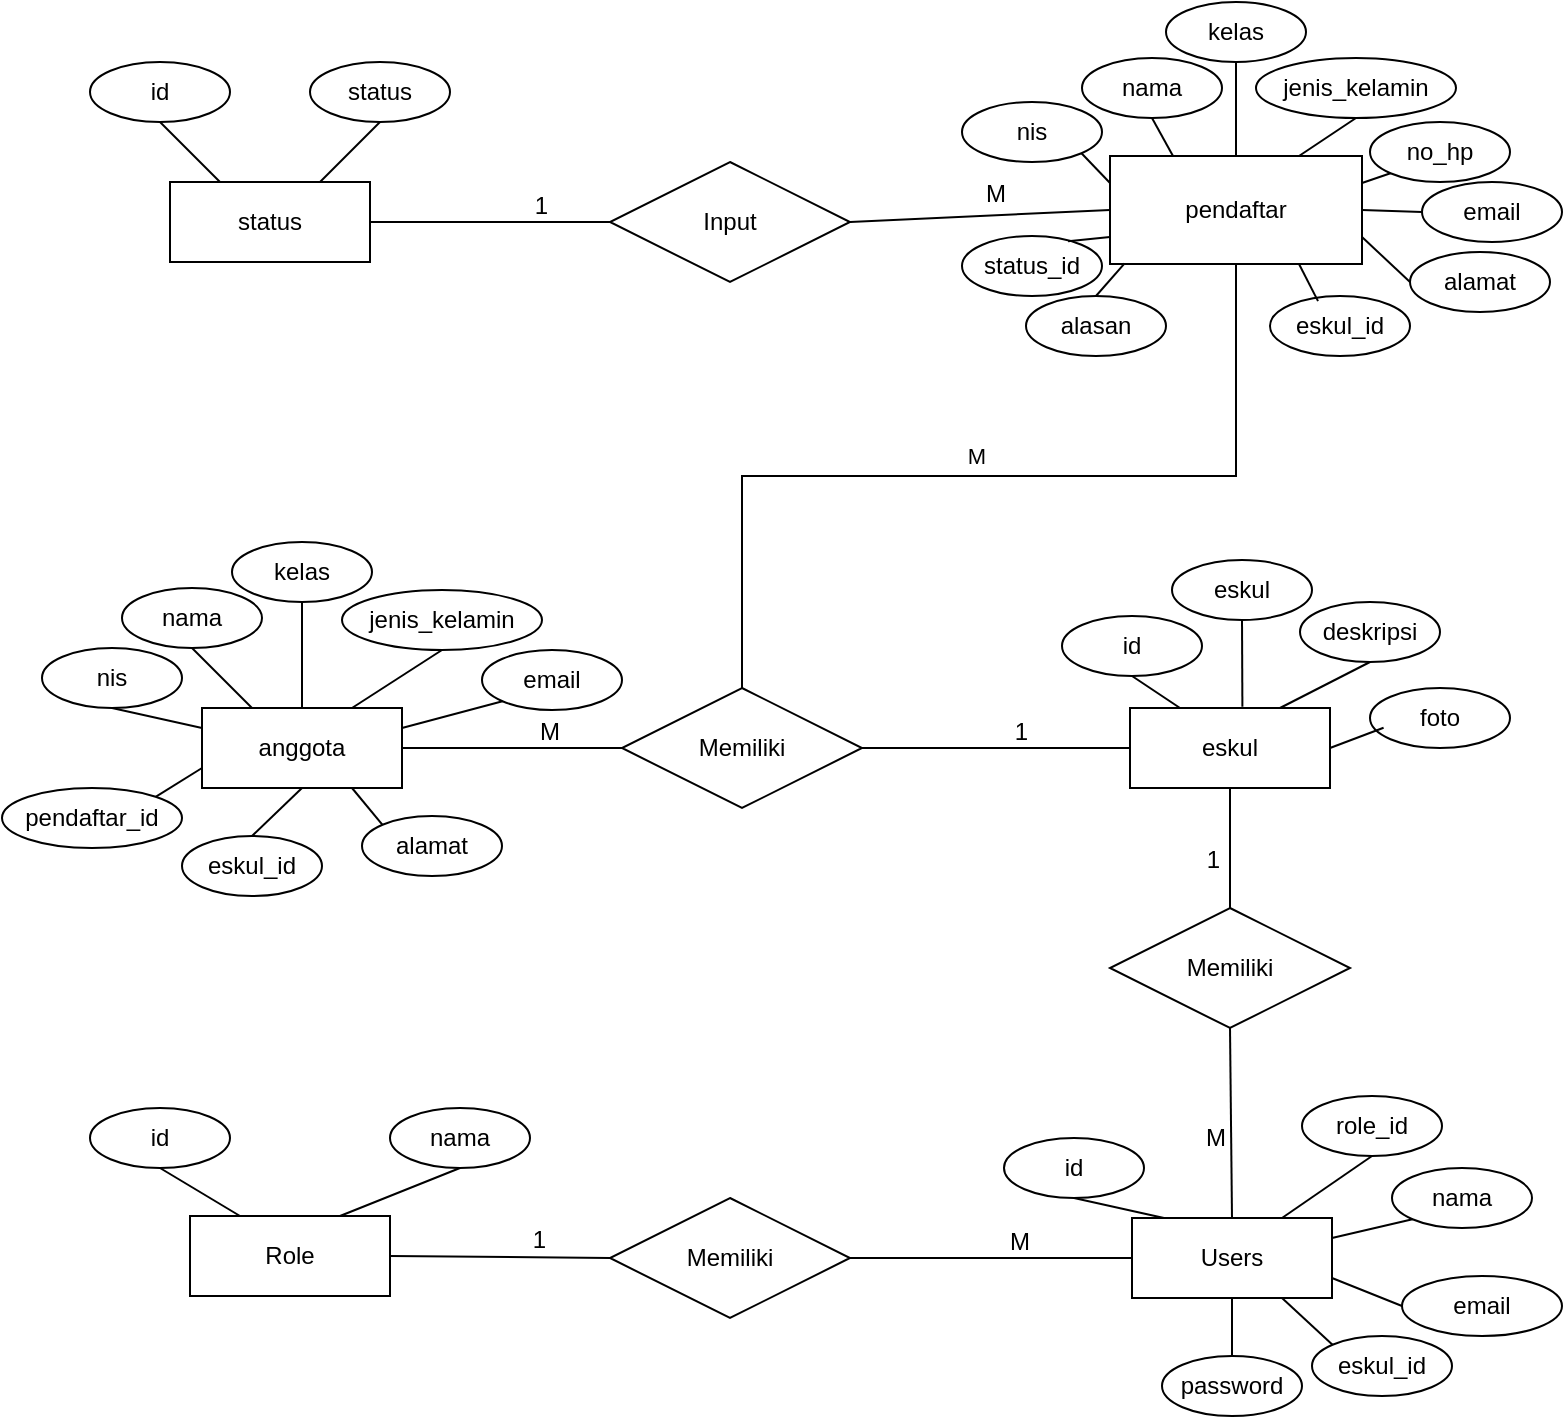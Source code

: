 <mxfile version="26.0.16">
  <diagram name="Halaman-1" id="GOkIjBgsJjaYa8lybb5z">
    <mxGraphModel dx="993" dy="568" grid="1" gridSize="10" guides="1" tooltips="1" connect="1" arrows="1" fold="1" page="1" pageScale="1" pageWidth="827" pageHeight="1169" math="0" shadow="0">
      <root>
        <mxCell id="0" />
        <mxCell id="1" parent="0" />
        <mxCell id="Ip7737abw6meWCq8FaQO-1" value="Role" style="whiteSpace=wrap;html=1;align=center;" parent="1" vertex="1">
          <mxGeometry x="104" y="970" width="100" height="40" as="geometry" />
        </mxCell>
        <mxCell id="Ip7737abw6meWCq8FaQO-2" value="id" style="ellipse;whiteSpace=wrap;html=1;align=center;" parent="1" vertex="1">
          <mxGeometry x="54" y="916" width="70" height="30" as="geometry" />
        </mxCell>
        <mxCell id="Ip7737abw6meWCq8FaQO-3" value="nama" style="ellipse;whiteSpace=wrap;html=1;align=center;" parent="1" vertex="1">
          <mxGeometry x="204" y="916" width="70" height="30" as="geometry" />
        </mxCell>
        <mxCell id="Ip7737abw6meWCq8FaQO-4" value="" style="endArrow=none;html=1;rounded=0;entryX=0.5;entryY=1;entryDx=0;entryDy=0;exitX=0.75;exitY=0;exitDx=0;exitDy=0;" parent="1" source="Ip7737abw6meWCq8FaQO-1" target="Ip7737abw6meWCq8FaQO-3" edge="1">
          <mxGeometry relative="1" as="geometry">
            <mxPoint x="151.5" y="976" as="sourcePoint" />
            <mxPoint x="219" y="946" as="targetPoint" />
          </mxGeometry>
        </mxCell>
        <mxCell id="Ip7737abw6meWCq8FaQO-5" value="" style="endArrow=none;html=1;rounded=0;entryX=0.5;entryY=1;entryDx=0;entryDy=0;exitX=0.25;exitY=0;exitDx=0;exitDy=0;" parent="1" source="Ip7737abw6meWCq8FaQO-1" target="Ip7737abw6meWCq8FaQO-2" edge="1">
          <mxGeometry relative="1" as="geometry">
            <mxPoint x="154" y="976" as="sourcePoint" />
            <mxPoint x="229" y="956" as="targetPoint" />
          </mxGeometry>
        </mxCell>
        <mxCell id="Ip7737abw6meWCq8FaQO-6" value="Users" style="whiteSpace=wrap;html=1;align=center;" parent="1" vertex="1">
          <mxGeometry x="575" y="971" width="100" height="40" as="geometry" />
        </mxCell>
        <mxCell id="Ip7737abw6meWCq8FaQO-7" value="id" style="ellipse;whiteSpace=wrap;html=1;align=center;" parent="1" vertex="1">
          <mxGeometry x="511" y="931" width="70" height="30" as="geometry" />
        </mxCell>
        <mxCell id="Ip7737abw6meWCq8FaQO-8" value="nama" style="ellipse;whiteSpace=wrap;html=1;align=center;" parent="1" vertex="1">
          <mxGeometry x="705" y="946" width="70" height="30" as="geometry" />
        </mxCell>
        <mxCell id="Ip7737abw6meWCq8FaQO-9" value="" style="endArrow=none;html=1;rounded=0;entryX=0;entryY=1;entryDx=0;entryDy=0;exitX=1;exitY=0.25;exitDx=0;exitDy=0;" parent="1" source="Ip7737abw6meWCq8FaQO-6" target="Ip7737abw6meWCq8FaQO-8" edge="1">
          <mxGeometry relative="1" as="geometry">
            <mxPoint x="622.5" y="971" as="sourcePoint" />
            <mxPoint x="725" y="931" as="targetPoint" />
          </mxGeometry>
        </mxCell>
        <mxCell id="Ip7737abw6meWCq8FaQO-10" value="" style="endArrow=none;html=1;rounded=0;entryX=0.5;entryY=1;entryDx=0;entryDy=0;exitX=0.16;exitY=0;exitDx=0;exitDy=0;exitPerimeter=0;" parent="1" source="Ip7737abw6meWCq8FaQO-6" target="Ip7737abw6meWCq8FaQO-7" edge="1">
          <mxGeometry relative="1" as="geometry">
            <mxPoint x="625" y="971" as="sourcePoint" />
            <mxPoint x="520" y="971" as="targetPoint" />
          </mxGeometry>
        </mxCell>
        <mxCell id="Ip7737abw6meWCq8FaQO-12" value="email" style="ellipse;whiteSpace=wrap;html=1;align=center;" parent="1" vertex="1">
          <mxGeometry x="710" y="1000" width="80" height="30" as="geometry" />
        </mxCell>
        <mxCell id="Ip7737abw6meWCq8FaQO-13" value="" style="endArrow=none;html=1;rounded=0;entryX=0;entryY=0.5;entryDx=0;entryDy=0;exitX=1;exitY=0.75;exitDx=0;exitDy=0;" parent="1" source="Ip7737abw6meWCq8FaQO-6" target="Ip7737abw6meWCq8FaQO-12" edge="1">
          <mxGeometry relative="1" as="geometry">
            <mxPoint x="690" y="1001" as="sourcePoint" />
            <mxPoint x="790" y="961" as="targetPoint" />
          </mxGeometry>
        </mxCell>
        <mxCell id="Ip7737abw6meWCq8FaQO-14" value="role_id" style="ellipse;whiteSpace=wrap;html=1;align=center;" parent="1" vertex="1">
          <mxGeometry x="660" y="910" width="70" height="30" as="geometry" />
        </mxCell>
        <mxCell id="Ip7737abw6meWCq8FaQO-15" value="" style="endArrow=none;html=1;rounded=0;entryX=0.5;entryY=1;entryDx=0;entryDy=0;exitX=0.75;exitY=0;exitDx=0;exitDy=0;" parent="1" source="Ip7737abw6meWCq8FaQO-6" target="Ip7737abw6meWCq8FaQO-14" edge="1">
          <mxGeometry relative="1" as="geometry">
            <mxPoint x="611" y="970" as="sourcePoint" />
            <mxPoint x="745" y="951" as="targetPoint" />
          </mxGeometry>
        </mxCell>
        <mxCell id="Ip7737abw6meWCq8FaQO-16" value="eskul_id" style="ellipse;whiteSpace=wrap;html=1;align=center;" parent="1" vertex="1">
          <mxGeometry x="665" y="1030" width="70" height="30" as="geometry" />
        </mxCell>
        <mxCell id="Ip7737abw6meWCq8FaQO-17" value="" style="endArrow=none;html=1;rounded=0;exitX=0.75;exitY=1;exitDx=0;exitDy=0;entryX=0;entryY=0;entryDx=0;entryDy=0;" parent="1" source="Ip7737abw6meWCq8FaQO-6" target="Ip7737abw6meWCq8FaQO-16" edge="1">
          <mxGeometry relative="1" as="geometry">
            <mxPoint x="750" y="1051" as="sourcePoint" />
            <mxPoint x="705" y="991" as="targetPoint" />
          </mxGeometry>
        </mxCell>
        <mxCell id="Ip7737abw6meWCq8FaQO-18" value="Memiliki" style="shape=rhombus;perimeter=rhombusPerimeter;whiteSpace=wrap;html=1;align=center;" parent="1" vertex="1">
          <mxGeometry x="314" y="961" width="120" height="60" as="geometry" />
        </mxCell>
        <mxCell id="Ip7737abw6meWCq8FaQO-20" value="" style="endArrow=none;html=1;rounded=0;entryX=0;entryY=0.5;entryDx=0;entryDy=0;exitX=1;exitY=0.5;exitDx=0;exitDy=0;" parent="1" source="Ip7737abw6meWCq8FaQO-18" target="Ip7737abw6meWCq8FaQO-6" edge="1">
          <mxGeometry relative="1" as="geometry">
            <mxPoint x="434" y="991" as="sourcePoint" />
            <mxPoint x="554" y="990.5" as="targetPoint" />
          </mxGeometry>
        </mxCell>
        <mxCell id="Ip7737abw6meWCq8FaQO-21" value="M" style="resizable=0;html=1;whiteSpace=wrap;align=right;verticalAlign=bottom;" parent="Ip7737abw6meWCq8FaQO-20" connectable="0" vertex="1">
          <mxGeometry x="1" relative="1" as="geometry">
            <mxPoint x="-50" as="offset" />
          </mxGeometry>
        </mxCell>
        <mxCell id="Ip7737abw6meWCq8FaQO-22" value="" style="endArrow=none;html=1;rounded=0;entryX=0;entryY=0.5;entryDx=0;entryDy=0;exitX=1;exitY=0.5;exitDx=0;exitDy=0;" parent="1" source="Ip7737abw6meWCq8FaQO-1" target="Ip7737abw6meWCq8FaQO-18" edge="1">
          <mxGeometry relative="1" as="geometry">
            <mxPoint x="204" y="990.5" as="sourcePoint" />
            <mxPoint x="284" y="1001" as="targetPoint" />
          </mxGeometry>
        </mxCell>
        <mxCell id="Ip7737abw6meWCq8FaQO-23" value="1" style="resizable=0;html=1;whiteSpace=wrap;align=right;verticalAlign=bottom;" parent="Ip7737abw6meWCq8FaQO-22" connectable="0" vertex="1">
          <mxGeometry x="1" relative="1" as="geometry">
            <mxPoint x="-30" as="offset" />
          </mxGeometry>
        </mxCell>
        <mxCell id="Ip7737abw6meWCq8FaQO-24" value="eskul" style="whiteSpace=wrap;html=1;align=center;" parent="1" vertex="1">
          <mxGeometry x="574" y="716" width="100" height="40" as="geometry" />
        </mxCell>
        <mxCell id="Ip7737abw6meWCq8FaQO-32" value="id" style="ellipse;whiteSpace=wrap;html=1;align=center;" parent="1" vertex="1">
          <mxGeometry x="540" y="670" width="70" height="30" as="geometry" />
        </mxCell>
        <mxCell id="Ip7737abw6meWCq8FaQO-33" value="eskul" style="ellipse;whiteSpace=wrap;html=1;align=center;" parent="1" vertex="1">
          <mxGeometry x="595" y="642" width="70" height="30" as="geometry" />
        </mxCell>
        <mxCell id="Ip7737abw6meWCq8FaQO-34" value="" style="endArrow=none;html=1;rounded=0;entryX=0.5;entryY=1;entryDx=0;entryDy=0;exitX=0.562;exitY=-0.017;exitDx=0;exitDy=0;exitPerimeter=0;" parent="1" source="Ip7737abw6meWCq8FaQO-24" target="Ip7737abw6meWCq8FaQO-33" edge="1">
          <mxGeometry relative="1" as="geometry">
            <mxPoint x="629" y="740" as="sourcePoint" />
            <mxPoint x="669" y="716" as="targetPoint" />
          </mxGeometry>
        </mxCell>
        <mxCell id="Ip7737abw6meWCq8FaQO-35" value="" style="endArrow=none;html=1;rounded=0;entryX=0.5;entryY=1;entryDx=0;entryDy=0;exitX=0.25;exitY=0;exitDx=0;exitDy=0;" parent="1" source="Ip7737abw6meWCq8FaQO-24" target="Ip7737abw6meWCq8FaQO-32" edge="1">
          <mxGeometry relative="1" as="geometry">
            <mxPoint x="554" y="766" as="sourcePoint" />
            <mxPoint x="679" y="726" as="targetPoint" />
          </mxGeometry>
        </mxCell>
        <mxCell id="Ip7737abw6meWCq8FaQO-36" value="deskripsi" style="ellipse;whiteSpace=wrap;html=1;align=center;" parent="1" vertex="1">
          <mxGeometry x="659" y="663" width="70" height="30" as="geometry" />
        </mxCell>
        <mxCell id="Ip7737abw6meWCq8FaQO-37" value="" style="endArrow=none;html=1;rounded=0;entryX=0.5;entryY=1;entryDx=0;entryDy=0;exitX=0.75;exitY=0;exitDx=0;exitDy=0;" parent="1" source="Ip7737abw6meWCq8FaQO-24" target="Ip7737abw6meWCq8FaQO-36" edge="1">
          <mxGeometry relative="1" as="geometry">
            <mxPoint x="599" y="696" as="sourcePoint" />
            <mxPoint x="724" y="696" as="targetPoint" />
          </mxGeometry>
        </mxCell>
        <mxCell id="Ip7737abw6meWCq8FaQO-38" value="foto" style="ellipse;whiteSpace=wrap;html=1;align=center;" parent="1" vertex="1">
          <mxGeometry x="694" y="706" width="70" height="30" as="geometry" />
        </mxCell>
        <mxCell id="Ip7737abw6meWCq8FaQO-39" value="" style="endArrow=none;html=1;rounded=0;entryX=0.097;entryY=0.663;entryDx=0;entryDy=0;exitX=1;exitY=0.5;exitDx=0;exitDy=0;entryPerimeter=0;" parent="1" source="Ip7737abw6meWCq8FaQO-24" target="Ip7737abw6meWCq8FaQO-38" edge="1">
          <mxGeometry relative="1" as="geometry">
            <mxPoint x="724" y="716" as="sourcePoint" />
            <mxPoint x="794" y="716" as="targetPoint" />
          </mxGeometry>
        </mxCell>
        <mxCell id="Ip7737abw6meWCq8FaQO-42" value="password" style="ellipse;whiteSpace=wrap;html=1;align=center;" parent="1" vertex="1">
          <mxGeometry x="590" y="1040" width="70" height="30" as="geometry" />
        </mxCell>
        <mxCell id="Ip7737abw6meWCq8FaQO-43" value="" style="endArrow=none;html=1;rounded=0;entryX=0.5;entryY=0;entryDx=0;entryDy=0;exitX=0.5;exitY=1;exitDx=0;exitDy=0;" parent="1" source="Ip7737abw6meWCq8FaQO-6" target="Ip7737abw6meWCq8FaQO-42" edge="1">
          <mxGeometry relative="1" as="geometry">
            <mxPoint x="770" y="1080" as="sourcePoint" />
            <mxPoint x="840" y="1080" as="targetPoint" />
          </mxGeometry>
        </mxCell>
        <mxCell id="Ip7737abw6meWCq8FaQO-44" value="pendaftar" style="whiteSpace=wrap;html=1;align=center;" parent="1" vertex="1">
          <mxGeometry x="564" y="440" width="126" height="54" as="geometry" />
        </mxCell>
        <mxCell id="Ip7737abw6meWCq8FaQO-45" value="nis" style="ellipse;whiteSpace=wrap;html=1;align=center;" parent="1" vertex="1">
          <mxGeometry x="490" y="413" width="70" height="30" as="geometry" />
        </mxCell>
        <mxCell id="Ip7737abw6meWCq8FaQO-46" value="nama" style="ellipse;whiteSpace=wrap;html=1;align=center;" parent="1" vertex="1">
          <mxGeometry x="550" y="391" width="70" height="30" as="geometry" />
        </mxCell>
        <mxCell id="Ip7737abw6meWCq8FaQO-47" value="" style="endArrow=none;html=1;rounded=0;entryX=0.5;entryY=1;entryDx=0;entryDy=0;exitX=0.25;exitY=0;exitDx=0;exitDy=0;" parent="1" source="Ip7737abw6meWCq8FaQO-44" target="Ip7737abw6meWCq8FaQO-46" edge="1">
          <mxGeometry relative="1" as="geometry">
            <mxPoint x="619" y="478" as="sourcePoint" />
            <mxPoint x="659" y="454" as="targetPoint" />
          </mxGeometry>
        </mxCell>
        <mxCell id="Ip7737abw6meWCq8FaQO-48" value="" style="endArrow=none;html=1;rounded=0;entryX=1;entryY=1;entryDx=0;entryDy=0;exitX=0;exitY=0.25;exitDx=0;exitDy=0;" parent="1" source="Ip7737abw6meWCq8FaQO-44" target="Ip7737abw6meWCq8FaQO-45" edge="1">
          <mxGeometry relative="1" as="geometry">
            <mxPoint x="544" y="504" as="sourcePoint" />
            <mxPoint x="669" y="464" as="targetPoint" />
          </mxGeometry>
        </mxCell>
        <mxCell id="Ip7737abw6meWCq8FaQO-49" value="kelas" style="ellipse;whiteSpace=wrap;html=1;align=center;" parent="1" vertex="1">
          <mxGeometry x="592" y="363" width="70" height="30" as="geometry" />
        </mxCell>
        <mxCell id="Ip7737abw6meWCq8FaQO-50" value="" style="endArrow=none;html=1;rounded=0;entryX=0.5;entryY=1;entryDx=0;entryDy=0;exitX=0.5;exitY=0;exitDx=0;exitDy=0;" parent="1" source="Ip7737abw6meWCq8FaQO-44" target="Ip7737abw6meWCq8FaQO-49" edge="1">
          <mxGeometry relative="1" as="geometry">
            <mxPoint x="589" y="434" as="sourcePoint" />
            <mxPoint x="714" y="434" as="targetPoint" />
          </mxGeometry>
        </mxCell>
        <mxCell id="Ip7737abw6meWCq8FaQO-51" value="jenis_kelamin" style="ellipse;whiteSpace=wrap;html=1;align=center;" parent="1" vertex="1">
          <mxGeometry x="637" y="391" width="100" height="30" as="geometry" />
        </mxCell>
        <mxCell id="Ip7737abw6meWCq8FaQO-52" value="" style="endArrow=none;html=1;rounded=0;entryX=0.5;entryY=1;entryDx=0;entryDy=0;exitX=0.75;exitY=0;exitDx=0;exitDy=0;" parent="1" source="Ip7737abw6meWCq8FaQO-44" target="Ip7737abw6meWCq8FaQO-51" edge="1">
          <mxGeometry relative="1" as="geometry">
            <mxPoint x="714" y="454" as="sourcePoint" />
            <mxPoint x="784" y="454" as="targetPoint" />
          </mxGeometry>
        </mxCell>
        <mxCell id="Ip7737abw6meWCq8FaQO-53" value="no_hp" style="ellipse;whiteSpace=wrap;html=1;align=center;" parent="1" vertex="1">
          <mxGeometry x="694" y="423" width="70" height="30" as="geometry" />
        </mxCell>
        <mxCell id="Ip7737abw6meWCq8FaQO-54" value="" style="endArrow=none;html=1;rounded=0;entryX=0;entryY=1;entryDx=0;entryDy=0;exitX=1;exitY=0.25;exitDx=0;exitDy=0;" parent="1" source="Ip7737abw6meWCq8FaQO-44" target="Ip7737abw6meWCq8FaQO-53" edge="1">
          <mxGeometry relative="1" as="geometry">
            <mxPoint x="759" y="484" as="sourcePoint" />
            <mxPoint x="829" y="484" as="targetPoint" />
          </mxGeometry>
        </mxCell>
        <mxCell id="Ip7737abw6meWCq8FaQO-55" value="email" style="ellipse;whiteSpace=wrap;html=1;align=center;" parent="1" vertex="1">
          <mxGeometry x="720" y="453" width="70" height="30" as="geometry" />
        </mxCell>
        <mxCell id="Ip7737abw6meWCq8FaQO-56" value="" style="endArrow=none;html=1;rounded=0;entryX=0;entryY=0.5;entryDx=0;entryDy=0;exitX=1;exitY=0.5;exitDx=0;exitDy=0;" parent="1" source="Ip7737abw6meWCq8FaQO-44" target="Ip7737abw6meWCq8FaQO-55" edge="1">
          <mxGeometry relative="1" as="geometry">
            <mxPoint x="674" y="484" as="sourcePoint" />
            <mxPoint x="839" y="494" as="targetPoint" />
          </mxGeometry>
        </mxCell>
        <mxCell id="Ip7737abw6meWCq8FaQO-58" value="eskul_id" style="ellipse;whiteSpace=wrap;html=1;align=center;" parent="1" vertex="1">
          <mxGeometry x="644" y="510" width="70" height="30" as="geometry" />
        </mxCell>
        <mxCell id="Ip7737abw6meWCq8FaQO-59" value="" style="endArrow=none;html=1;rounded=0;entryX=0.343;entryY=0.086;entryDx=0;entryDy=0;exitX=0.75;exitY=1;exitDx=0;exitDy=0;entryPerimeter=0;" parent="1" source="Ip7737abw6meWCq8FaQO-44" target="Ip7737abw6meWCq8FaQO-58" edge="1">
          <mxGeometry relative="1" as="geometry">
            <mxPoint x="648" y="500" as="sourcePoint" />
            <mxPoint x="804" y="534" as="targetPoint" />
          </mxGeometry>
        </mxCell>
        <mxCell id="Ip7737abw6meWCq8FaQO-60" value="alasan" style="ellipse;whiteSpace=wrap;html=1;align=center;" parent="1" vertex="1">
          <mxGeometry x="522" y="510" width="70" height="30" as="geometry" />
        </mxCell>
        <mxCell id="Ip7737abw6meWCq8FaQO-61" value="" style="endArrow=none;html=1;rounded=0;entryX=0.5;entryY=0;entryDx=0;entryDy=0;exitX=0.058;exitY=0.994;exitDx=0;exitDy=0;exitPerimeter=0;" parent="1" source="Ip7737abw6meWCq8FaQO-44" target="Ip7737abw6meWCq8FaQO-60" edge="1">
          <mxGeometry relative="1" as="geometry">
            <mxPoint x="534" y="534" as="sourcePoint" />
            <mxPoint x="709" y="544" as="targetPoint" />
          </mxGeometry>
        </mxCell>
        <mxCell id="Ip7737abw6meWCq8FaQO-62" value="status_id" style="ellipse;whiteSpace=wrap;html=1;align=center;" parent="1" vertex="1">
          <mxGeometry x="490" y="480" width="70" height="30" as="geometry" />
        </mxCell>
        <mxCell id="Ip7737abw6meWCq8FaQO-63" value="" style="endArrow=none;html=1;rounded=0;entryX=0.758;entryY=0.086;entryDx=0;entryDy=0;exitX=0;exitY=0.75;exitDx=0;exitDy=0;entryPerimeter=0;" parent="1" source="Ip7737abw6meWCq8FaQO-44" target="Ip7737abw6meWCq8FaQO-62" edge="1">
          <mxGeometry relative="1" as="geometry">
            <mxPoint x="529" y="494" as="sourcePoint" />
            <mxPoint x="624" y="544" as="targetPoint" />
          </mxGeometry>
        </mxCell>
        <mxCell id="Ew4JRyhtcc9CWKe6SIj4-20" value="anggota" style="whiteSpace=wrap;html=1;align=center;" parent="1" vertex="1">
          <mxGeometry x="110" y="716" width="100" height="40" as="geometry" />
        </mxCell>
        <mxCell id="Ew4JRyhtcc9CWKe6SIj4-21" value="nis" style="ellipse;whiteSpace=wrap;html=1;align=center;" parent="1" vertex="1">
          <mxGeometry x="30" y="686" width="70" height="30" as="geometry" />
        </mxCell>
        <mxCell id="Ew4JRyhtcc9CWKe6SIj4-22" value="nama" style="ellipse;whiteSpace=wrap;html=1;align=center;" parent="1" vertex="1">
          <mxGeometry x="70" y="656" width="70" height="30" as="geometry" />
        </mxCell>
        <mxCell id="Ew4JRyhtcc9CWKe6SIj4-23" value="" style="endArrow=none;html=1;rounded=0;entryX=0.5;entryY=1;entryDx=0;entryDy=0;exitX=0.25;exitY=0;exitDx=0;exitDy=0;" parent="1" source="Ew4JRyhtcc9CWKe6SIj4-20" target="Ew4JRyhtcc9CWKe6SIj4-22" edge="1">
          <mxGeometry relative="1" as="geometry">
            <mxPoint x="165" y="740" as="sourcePoint" />
            <mxPoint x="205" y="716" as="targetPoint" />
          </mxGeometry>
        </mxCell>
        <mxCell id="Ew4JRyhtcc9CWKe6SIj4-24" value="" style="endArrow=none;html=1;rounded=0;entryX=0.5;entryY=1;entryDx=0;entryDy=0;exitX=0;exitY=0.25;exitDx=0;exitDy=0;" parent="1" source="Ew4JRyhtcc9CWKe6SIj4-20" target="Ew4JRyhtcc9CWKe6SIj4-21" edge="1">
          <mxGeometry relative="1" as="geometry">
            <mxPoint x="90" y="766" as="sourcePoint" />
            <mxPoint x="215" y="726" as="targetPoint" />
          </mxGeometry>
        </mxCell>
        <mxCell id="Ew4JRyhtcc9CWKe6SIj4-25" value="kelas" style="ellipse;whiteSpace=wrap;html=1;align=center;" parent="1" vertex="1">
          <mxGeometry x="125" y="633" width="70" height="30" as="geometry" />
        </mxCell>
        <mxCell id="Ew4JRyhtcc9CWKe6SIj4-26" value="" style="endArrow=none;html=1;rounded=0;entryX=0.5;entryY=1;entryDx=0;entryDy=0;exitX=0.5;exitY=0;exitDx=0;exitDy=0;" parent="1" source="Ew4JRyhtcc9CWKe6SIj4-20" target="Ew4JRyhtcc9CWKe6SIj4-25" edge="1">
          <mxGeometry relative="1" as="geometry">
            <mxPoint x="135" y="696" as="sourcePoint" />
            <mxPoint x="260" y="696" as="targetPoint" />
          </mxGeometry>
        </mxCell>
        <mxCell id="Ew4JRyhtcc9CWKe6SIj4-27" value="jenis_kelamin" style="ellipse;whiteSpace=wrap;html=1;align=center;" parent="1" vertex="1">
          <mxGeometry x="180" y="657" width="100" height="30" as="geometry" />
        </mxCell>
        <mxCell id="Ew4JRyhtcc9CWKe6SIj4-28" value="" style="endArrow=none;html=1;rounded=0;entryX=0.5;entryY=1;entryDx=0;entryDy=0;exitX=0.75;exitY=0;exitDx=0;exitDy=0;" parent="1" source="Ew4JRyhtcc9CWKe6SIj4-20" target="Ew4JRyhtcc9CWKe6SIj4-27" edge="1">
          <mxGeometry relative="1" as="geometry">
            <mxPoint x="260" y="716" as="sourcePoint" />
            <mxPoint x="330" y="716" as="targetPoint" />
          </mxGeometry>
        </mxCell>
        <mxCell id="Ew4JRyhtcc9CWKe6SIj4-31" value="email" style="ellipse;whiteSpace=wrap;html=1;align=center;" parent="1" vertex="1">
          <mxGeometry x="250" y="687" width="70" height="30" as="geometry" />
        </mxCell>
        <mxCell id="Ew4JRyhtcc9CWKe6SIj4-32" value="" style="endArrow=none;html=1;rounded=0;entryX=0;entryY=1;entryDx=0;entryDy=0;exitX=1;exitY=0.25;exitDx=0;exitDy=0;" parent="1" source="Ew4JRyhtcc9CWKe6SIj4-20" target="Ew4JRyhtcc9CWKe6SIj4-31" edge="1">
          <mxGeometry relative="1" as="geometry">
            <mxPoint x="220" y="746" as="sourcePoint" />
            <mxPoint x="385" y="756" as="targetPoint" />
          </mxGeometry>
        </mxCell>
        <mxCell id="Ew4JRyhtcc9CWKe6SIj4-33" value="alamat" style="ellipse;whiteSpace=wrap;html=1;align=center;" parent="1" vertex="1">
          <mxGeometry x="190" y="770" width="70" height="30" as="geometry" />
        </mxCell>
        <mxCell id="Ew4JRyhtcc9CWKe6SIj4-34" value="" style="endArrow=none;html=1;rounded=0;entryX=0;entryY=0;entryDx=0;entryDy=0;exitX=0.75;exitY=1;exitDx=0;exitDy=0;" parent="1" source="Ew4JRyhtcc9CWKe6SIj4-20" target="Ew4JRyhtcc9CWKe6SIj4-33" edge="1">
          <mxGeometry relative="1" as="geometry">
            <mxPoint x="180" y="780" as="sourcePoint" />
            <mxPoint x="350" y="796" as="targetPoint" />
          </mxGeometry>
        </mxCell>
        <mxCell id="qZfxan45QTy_iyLFig80-1" value="status" style="whiteSpace=wrap;html=1;align=center;" vertex="1" parent="1">
          <mxGeometry x="94" y="453" width="100" height="40" as="geometry" />
        </mxCell>
        <mxCell id="qZfxan45QTy_iyLFig80-2" value="id" style="ellipse;whiteSpace=wrap;html=1;align=center;" vertex="1" parent="1">
          <mxGeometry x="54" y="393" width="70" height="30" as="geometry" />
        </mxCell>
        <mxCell id="qZfxan45QTy_iyLFig80-3" value="status" style="ellipse;whiteSpace=wrap;html=1;align=center;" vertex="1" parent="1">
          <mxGeometry x="164" y="393" width="70" height="30" as="geometry" />
        </mxCell>
        <mxCell id="qZfxan45QTy_iyLFig80-4" value="" style="endArrow=none;html=1;rounded=0;entryX=0.5;entryY=1;entryDx=0;entryDy=0;exitX=0.75;exitY=0;exitDx=0;exitDy=0;" edge="1" parent="1" source="qZfxan45QTy_iyLFig80-1" target="qZfxan45QTy_iyLFig80-3">
          <mxGeometry relative="1" as="geometry">
            <mxPoint x="149" y="477" as="sourcePoint" />
            <mxPoint x="189" y="453" as="targetPoint" />
          </mxGeometry>
        </mxCell>
        <mxCell id="qZfxan45QTy_iyLFig80-5" value="" style="endArrow=none;html=1;rounded=0;entryX=0.5;entryY=1;entryDx=0;entryDy=0;exitX=0.25;exitY=0;exitDx=0;exitDy=0;" edge="1" parent="1" source="qZfxan45QTy_iyLFig80-1" target="qZfxan45QTy_iyLFig80-2">
          <mxGeometry relative="1" as="geometry">
            <mxPoint x="74" y="503" as="sourcePoint" />
            <mxPoint x="199" y="463" as="targetPoint" />
          </mxGeometry>
        </mxCell>
        <mxCell id="qZfxan45QTy_iyLFig80-13" value="eskul_id" style="ellipse;whiteSpace=wrap;html=1;align=center;" vertex="1" parent="1">
          <mxGeometry x="100" y="780" width="70" height="30" as="geometry" />
        </mxCell>
        <mxCell id="qZfxan45QTy_iyLFig80-14" value="" style="endArrow=none;html=1;rounded=0;entryX=0.5;entryY=0;entryDx=0;entryDy=0;exitX=0.5;exitY=1;exitDx=0;exitDy=0;" edge="1" parent="1" target="qZfxan45QTy_iyLFig80-13" source="Ew4JRyhtcc9CWKe6SIj4-20">
          <mxGeometry relative="1" as="geometry">
            <mxPoint x="190" y="793" as="sourcePoint" />
            <mxPoint x="330" y="843" as="targetPoint" />
          </mxGeometry>
        </mxCell>
        <mxCell id="qZfxan45QTy_iyLFig80-16" value="Input" style="shape=rhombus;perimeter=rhombusPerimeter;whiteSpace=wrap;html=1;align=center;" vertex="1" parent="1">
          <mxGeometry x="314" y="443" width="120" height="60" as="geometry" />
        </mxCell>
        <mxCell id="qZfxan45QTy_iyLFig80-17" value="" style="endArrow=none;html=1;rounded=0;exitX=1;exitY=0.5;exitDx=0;exitDy=0;entryX=0;entryY=0.5;entryDx=0;entryDy=0;" edge="1" parent="1" source="qZfxan45QTy_iyLFig80-16" target="Ip7737abw6meWCq8FaQO-44">
          <mxGeometry relative="1" as="geometry">
            <mxPoint x="444" y="481" as="sourcePoint" />
            <mxPoint x="554" y="480" as="targetPoint" />
          </mxGeometry>
        </mxCell>
        <mxCell id="qZfxan45QTy_iyLFig80-18" value="M" style="resizable=0;html=1;whiteSpace=wrap;align=right;verticalAlign=bottom;" connectable="0" vertex="1" parent="qZfxan45QTy_iyLFig80-17">
          <mxGeometry x="1" relative="1" as="geometry">
            <mxPoint x="-50" as="offset" />
          </mxGeometry>
        </mxCell>
        <mxCell id="qZfxan45QTy_iyLFig80-19" value="" style="endArrow=none;html=1;rounded=0;entryX=0;entryY=0.5;entryDx=0;entryDy=0;exitX=1;exitY=0.5;exitDx=0;exitDy=0;" edge="1" parent="1" target="qZfxan45QTy_iyLFig80-16" source="qZfxan45QTy_iyLFig80-1">
          <mxGeometry relative="1" as="geometry">
            <mxPoint x="214" y="480" as="sourcePoint" />
            <mxPoint x="294" y="491" as="targetPoint" />
          </mxGeometry>
        </mxCell>
        <mxCell id="qZfxan45QTy_iyLFig80-20" value="1" style="resizable=0;html=1;whiteSpace=wrap;align=right;verticalAlign=bottom;" connectable="0" vertex="1" parent="qZfxan45QTy_iyLFig80-19">
          <mxGeometry x="1" relative="1" as="geometry">
            <mxPoint x="-30" as="offset" />
          </mxGeometry>
        </mxCell>
        <mxCell id="qZfxan45QTy_iyLFig80-22" value="Memiliki" style="shape=rhombus;perimeter=rhombusPerimeter;whiteSpace=wrap;html=1;align=center;" vertex="1" parent="1">
          <mxGeometry x="320" y="706" width="120" height="60" as="geometry" />
        </mxCell>
        <mxCell id="qZfxan45QTy_iyLFig80-23" value="" style="endArrow=none;html=1;rounded=0;entryX=0;entryY=0.5;entryDx=0;entryDy=0;exitX=1;exitY=0.5;exitDx=0;exitDy=0;" edge="1" parent="1" source="qZfxan45QTy_iyLFig80-22" target="Ip7737abw6meWCq8FaQO-24">
          <mxGeometry relative="1" as="geometry">
            <mxPoint x="480" y="746" as="sourcePoint" />
            <mxPoint x="600" y="746" as="targetPoint" />
          </mxGeometry>
        </mxCell>
        <mxCell id="qZfxan45QTy_iyLFig80-24" value="1" style="resizable=0;html=1;whiteSpace=wrap;align=right;verticalAlign=bottom;" connectable="0" vertex="1" parent="qZfxan45QTy_iyLFig80-23">
          <mxGeometry x="1" relative="1" as="geometry">
            <mxPoint x="-50" as="offset" />
          </mxGeometry>
        </mxCell>
        <mxCell id="qZfxan45QTy_iyLFig80-25" value="" style="endArrow=none;html=1;rounded=0;entryX=0;entryY=0.5;entryDx=0;entryDy=0;exitX=1;exitY=0.5;exitDx=0;exitDy=0;" edge="1" parent="1" target="qZfxan45QTy_iyLFig80-22" source="Ew4JRyhtcc9CWKe6SIj4-20">
          <mxGeometry relative="1" as="geometry">
            <mxPoint x="250" y="745" as="sourcePoint" />
            <mxPoint x="330" y="756" as="targetPoint" />
          </mxGeometry>
        </mxCell>
        <mxCell id="qZfxan45QTy_iyLFig80-26" value="M" style="resizable=0;html=1;whiteSpace=wrap;align=right;verticalAlign=bottom;" connectable="0" vertex="1" parent="qZfxan45QTy_iyLFig80-25">
          <mxGeometry x="1" relative="1" as="geometry">
            <mxPoint x="-30" as="offset" />
          </mxGeometry>
        </mxCell>
        <mxCell id="qZfxan45QTy_iyLFig80-27" value="" style="endArrow=none;html=1;rounded=0;entryX=0.5;entryY=1;entryDx=0;entryDy=0;exitX=0.5;exitY=0;exitDx=0;exitDy=0;" edge="1" parent="1" source="qZfxan45QTy_iyLFig80-22" target="Ip7737abw6meWCq8FaQO-44">
          <mxGeometry relative="1" as="geometry">
            <mxPoint x="455" y="585" as="sourcePoint" />
            <mxPoint x="599" y="585" as="targetPoint" />
            <Array as="points">
              <mxPoint x="380" y="600" />
              <mxPoint x="627" y="600" />
            </Array>
          </mxGeometry>
        </mxCell>
        <mxCell id="qZfxan45QTy_iyLFig80-32" value="M" style="edgeLabel;html=1;align=center;verticalAlign=middle;resizable=0;points=[];" vertex="1" connectable="0" parent="qZfxan45QTy_iyLFig80-27">
          <mxGeometry x="0.019" y="2" relative="1" as="geometry">
            <mxPoint x="-11" y="-8" as="offset" />
          </mxGeometry>
        </mxCell>
        <mxCell id="qZfxan45QTy_iyLFig80-29" value="pendaftar_id" style="ellipse;whiteSpace=wrap;html=1;align=center;" vertex="1" parent="1">
          <mxGeometry x="10" y="756" width="90" height="30" as="geometry" />
        </mxCell>
        <mxCell id="qZfxan45QTy_iyLFig80-30" value="" style="endArrow=none;html=1;rounded=0;entryX=1;entryY=0;entryDx=0;entryDy=0;exitX=0;exitY=0.75;exitDx=0;exitDy=0;" edge="1" parent="1" target="qZfxan45QTy_iyLFig80-29" source="Ew4JRyhtcc9CWKe6SIj4-20">
          <mxGeometry relative="1" as="geometry">
            <mxPoint x="84" y="740" as="sourcePoint" />
            <mxPoint x="254" y="827" as="targetPoint" />
          </mxGeometry>
        </mxCell>
        <mxCell id="qZfxan45QTy_iyLFig80-34" value="alamat" style="ellipse;whiteSpace=wrap;html=1;align=center;" vertex="1" parent="1">
          <mxGeometry x="714" y="488" width="70" height="30" as="geometry" />
        </mxCell>
        <mxCell id="qZfxan45QTy_iyLFig80-35" value="" style="endArrow=none;html=1;rounded=0;exitX=1;exitY=0.75;exitDx=0;exitDy=0;entryX=0;entryY=0.5;entryDx=0;entryDy=0;" edge="1" parent="1" target="qZfxan45QTy_iyLFig80-34" source="Ip7737abw6meWCq8FaQO-44">
          <mxGeometry relative="1" as="geometry">
            <mxPoint x="735" y="472" as="sourcePoint" />
            <mxPoint x="730" y="491" as="targetPoint" />
          </mxGeometry>
        </mxCell>
        <mxCell id="qZfxan45QTy_iyLFig80-39" value="Memiliki" style="shape=rhombus;perimeter=rhombusPerimeter;whiteSpace=wrap;html=1;align=center;" vertex="1" parent="1">
          <mxGeometry x="564" y="816" width="120" height="60" as="geometry" />
        </mxCell>
        <mxCell id="qZfxan45QTy_iyLFig80-40" value="" style="endArrow=none;html=1;rounded=0;entryX=0.5;entryY=0;entryDx=0;entryDy=0;exitX=0.5;exitY=1;exitDx=0;exitDy=0;" edge="1" parent="1" source="qZfxan45QTy_iyLFig80-39" target="Ip7737abw6meWCq8FaQO-6">
          <mxGeometry relative="1" as="geometry">
            <mxPoint x="690" y="840" as="sourcePoint" />
            <mxPoint x="831" y="840" as="targetPoint" />
          </mxGeometry>
        </mxCell>
        <mxCell id="qZfxan45QTy_iyLFig80-41" value="M" style="resizable=0;html=1;whiteSpace=wrap;align=right;verticalAlign=bottom;" connectable="0" vertex="1" parent="qZfxan45QTy_iyLFig80-40">
          <mxGeometry x="1" relative="1" as="geometry">
            <mxPoint x="-1" y="-31" as="offset" />
          </mxGeometry>
        </mxCell>
        <mxCell id="qZfxan45QTy_iyLFig80-42" value="" style="endArrow=none;html=1;rounded=0;exitX=0.5;exitY=1;exitDx=0;exitDy=0;" edge="1" parent="1" target="qZfxan45QTy_iyLFig80-39" source="Ip7737abw6meWCq8FaQO-24">
          <mxGeometry relative="1" as="geometry">
            <mxPoint x="460" y="839" as="sourcePoint" />
            <mxPoint x="540" y="850" as="targetPoint" />
          </mxGeometry>
        </mxCell>
        <mxCell id="qZfxan45QTy_iyLFig80-43" value="1" style="resizable=0;html=1;whiteSpace=wrap;align=right;verticalAlign=bottom;" connectable="0" vertex="1" parent="qZfxan45QTy_iyLFig80-42">
          <mxGeometry x="1" relative="1" as="geometry">
            <mxPoint x="-4" y="-16" as="offset" />
          </mxGeometry>
        </mxCell>
      </root>
    </mxGraphModel>
  </diagram>
</mxfile>
